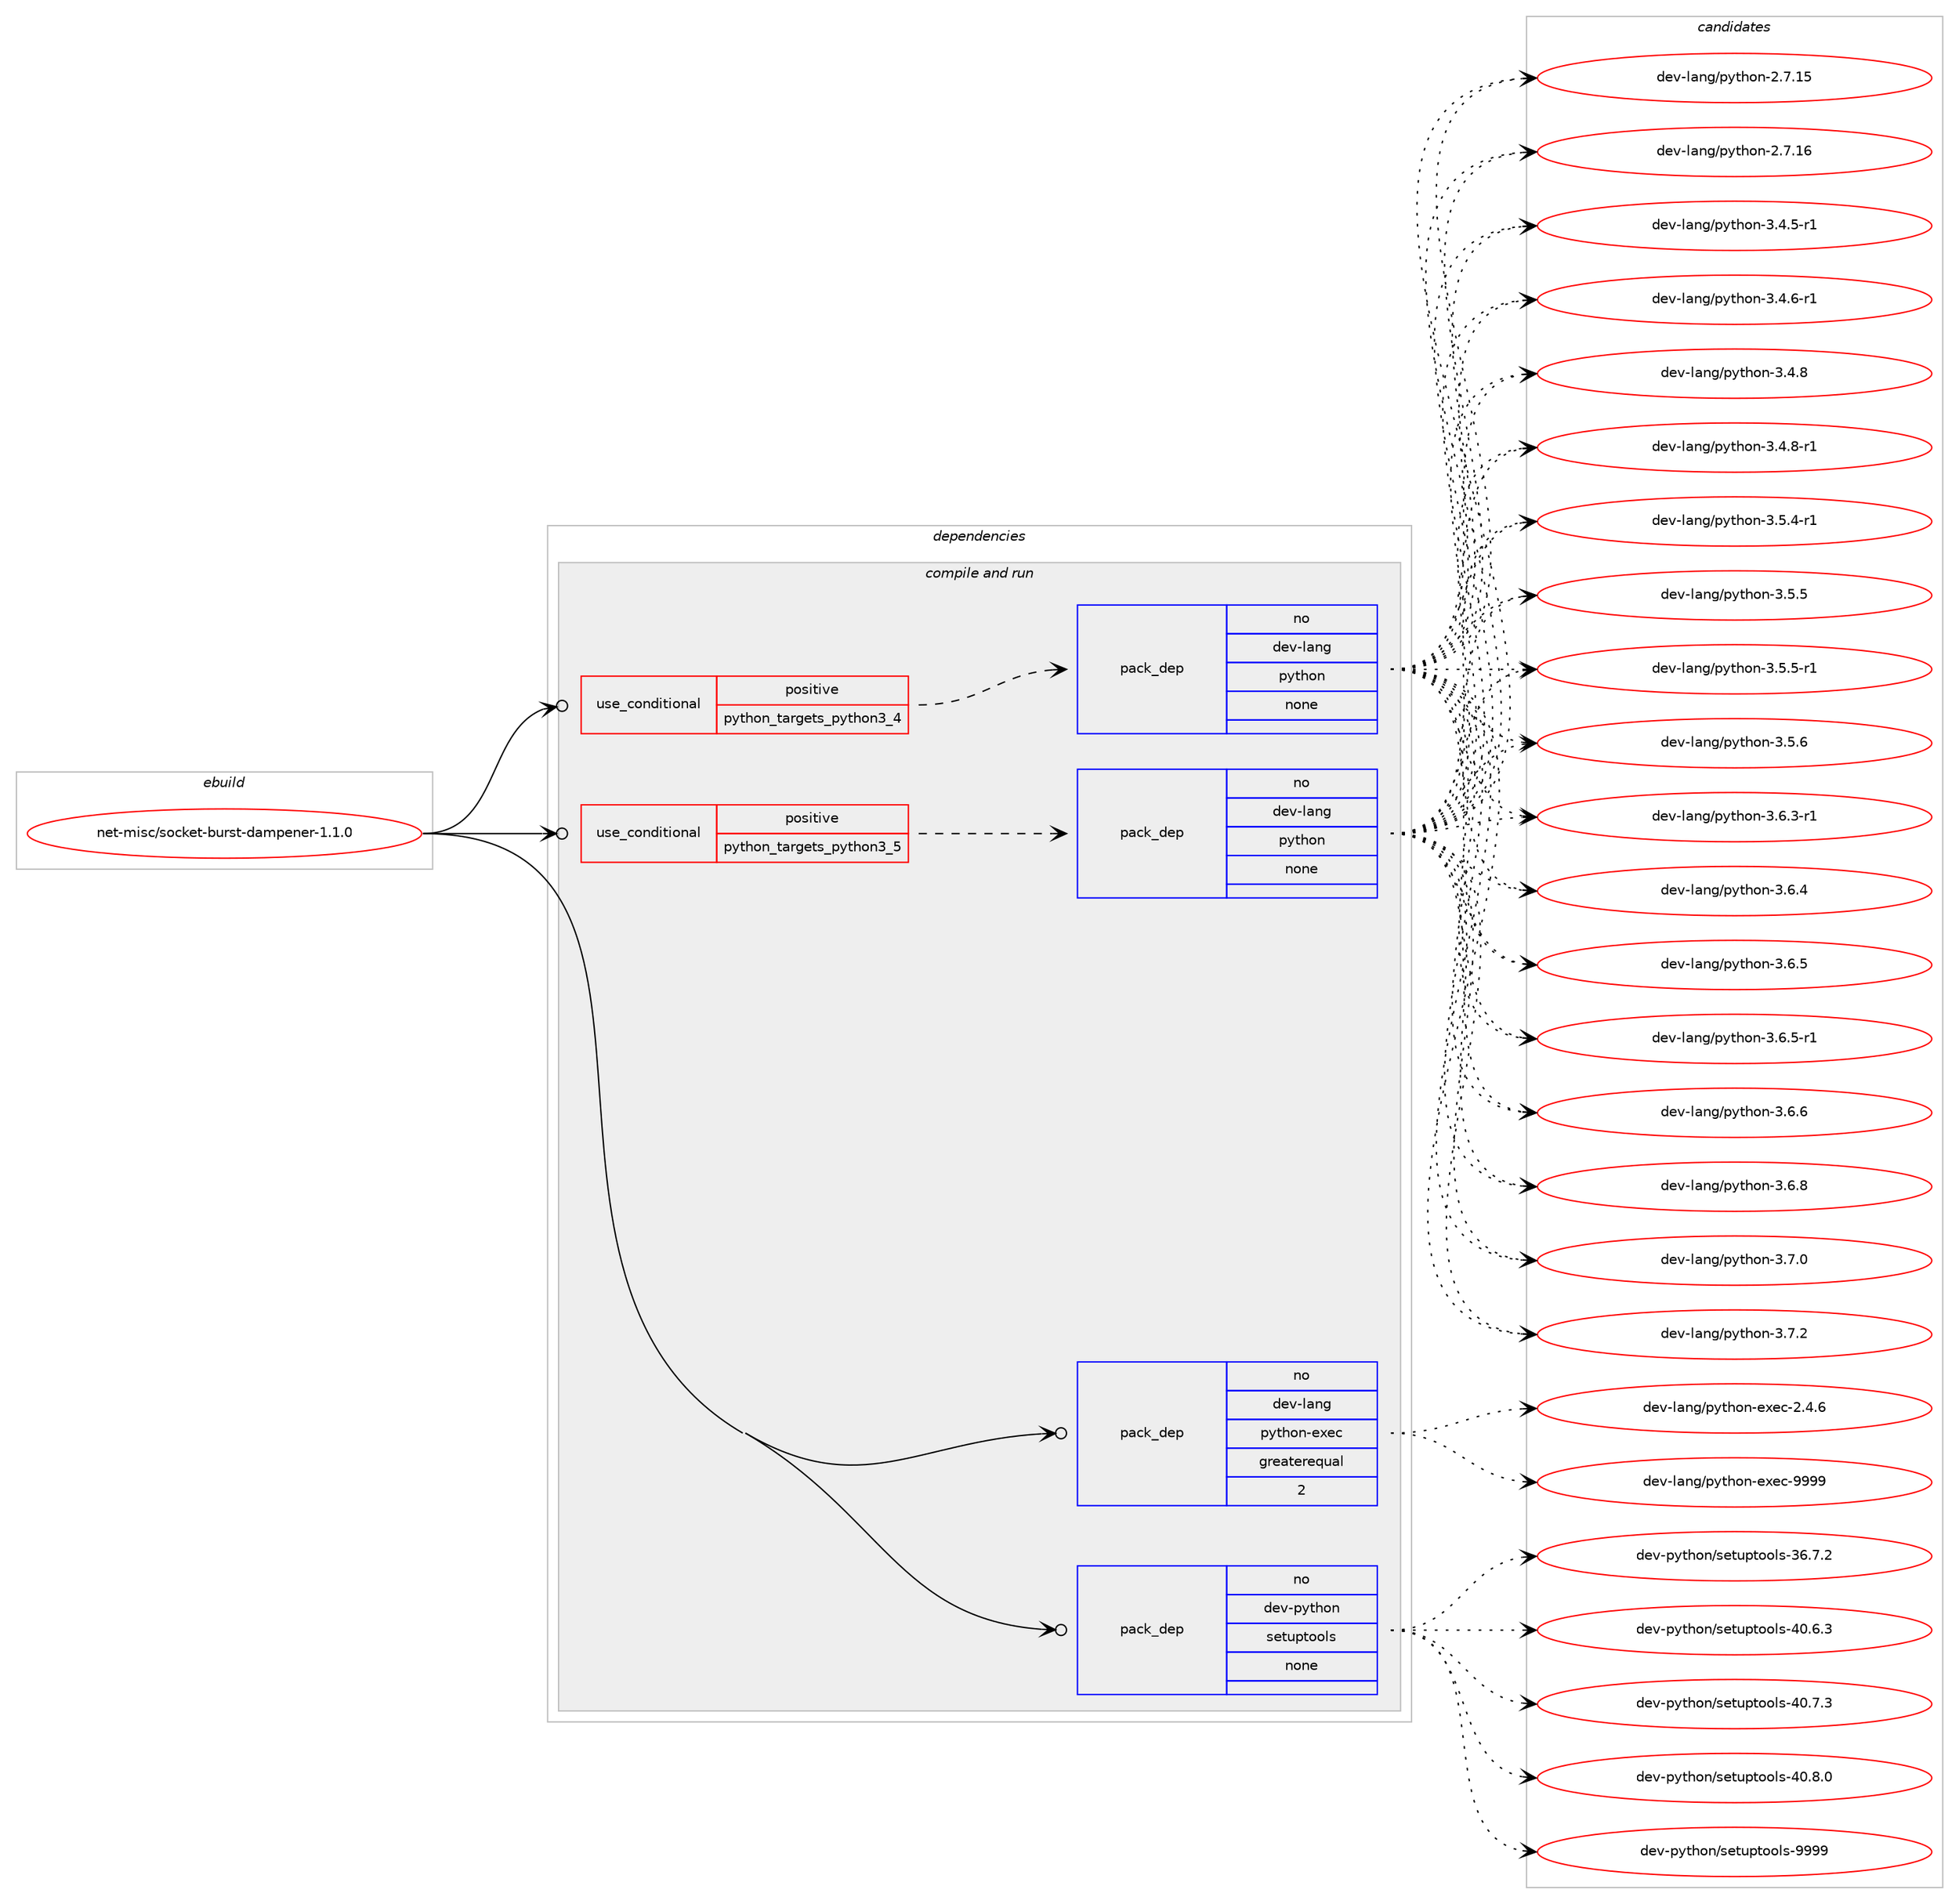 digraph prolog {

# *************
# Graph options
# *************

newrank=true;
concentrate=true;
compound=true;
graph [rankdir=LR,fontname=Helvetica,fontsize=10,ranksep=1.5];#, ranksep=2.5, nodesep=0.2];
edge  [arrowhead=vee];
node  [fontname=Helvetica,fontsize=10];

# **********
# The ebuild
# **********

subgraph cluster_leftcol {
color=gray;
rank=same;
label=<<i>ebuild</i>>;
id [label="net-misc/socket-burst-dampener-1.1.0", color=red, width=4, href="../net-misc/socket-burst-dampener-1.1.0.svg"];
}

# ****************
# The dependencies
# ****************

subgraph cluster_midcol {
color=gray;
label=<<i>dependencies</i>>;
subgraph cluster_compile {
fillcolor="#eeeeee";
style=filled;
label=<<i>compile</i>>;
}
subgraph cluster_compileandrun {
fillcolor="#eeeeee";
style=filled;
label=<<i>compile and run</i>>;
subgraph cond449320 {
dependency1672382 [label=<<TABLE BORDER="0" CELLBORDER="1" CELLSPACING="0" CELLPADDING="4"><TR><TD ROWSPAN="3" CELLPADDING="10">use_conditional</TD></TR><TR><TD>positive</TD></TR><TR><TD>python_targets_python3_4</TD></TR></TABLE>>, shape=none, color=red];
subgraph pack1195775 {
dependency1672383 [label=<<TABLE BORDER="0" CELLBORDER="1" CELLSPACING="0" CELLPADDING="4" WIDTH="220"><TR><TD ROWSPAN="6" CELLPADDING="30">pack_dep</TD></TR><TR><TD WIDTH="110">no</TD></TR><TR><TD>dev-lang</TD></TR><TR><TD>python</TD></TR><TR><TD>none</TD></TR><TR><TD></TD></TR></TABLE>>, shape=none, color=blue];
}
dependency1672382:e -> dependency1672383:w [weight=20,style="dashed",arrowhead="vee"];
}
id:e -> dependency1672382:w [weight=20,style="solid",arrowhead="odotvee"];
subgraph cond449321 {
dependency1672384 [label=<<TABLE BORDER="0" CELLBORDER="1" CELLSPACING="0" CELLPADDING="4"><TR><TD ROWSPAN="3" CELLPADDING="10">use_conditional</TD></TR><TR><TD>positive</TD></TR><TR><TD>python_targets_python3_5</TD></TR></TABLE>>, shape=none, color=red];
subgraph pack1195776 {
dependency1672385 [label=<<TABLE BORDER="0" CELLBORDER="1" CELLSPACING="0" CELLPADDING="4" WIDTH="220"><TR><TD ROWSPAN="6" CELLPADDING="30">pack_dep</TD></TR><TR><TD WIDTH="110">no</TD></TR><TR><TD>dev-lang</TD></TR><TR><TD>python</TD></TR><TR><TD>none</TD></TR><TR><TD></TD></TR></TABLE>>, shape=none, color=blue];
}
dependency1672384:e -> dependency1672385:w [weight=20,style="dashed",arrowhead="vee"];
}
id:e -> dependency1672384:w [weight=20,style="solid",arrowhead="odotvee"];
subgraph pack1195777 {
dependency1672386 [label=<<TABLE BORDER="0" CELLBORDER="1" CELLSPACING="0" CELLPADDING="4" WIDTH="220"><TR><TD ROWSPAN="6" CELLPADDING="30">pack_dep</TD></TR><TR><TD WIDTH="110">no</TD></TR><TR><TD>dev-lang</TD></TR><TR><TD>python-exec</TD></TR><TR><TD>greaterequal</TD></TR><TR><TD>2</TD></TR></TABLE>>, shape=none, color=blue];
}
id:e -> dependency1672386:w [weight=20,style="solid",arrowhead="odotvee"];
subgraph pack1195778 {
dependency1672387 [label=<<TABLE BORDER="0" CELLBORDER="1" CELLSPACING="0" CELLPADDING="4" WIDTH="220"><TR><TD ROWSPAN="6" CELLPADDING="30">pack_dep</TD></TR><TR><TD WIDTH="110">no</TD></TR><TR><TD>dev-python</TD></TR><TR><TD>setuptools</TD></TR><TR><TD>none</TD></TR><TR><TD></TD></TR></TABLE>>, shape=none, color=blue];
}
id:e -> dependency1672387:w [weight=20,style="solid",arrowhead="odotvee"];
}
subgraph cluster_run {
fillcolor="#eeeeee";
style=filled;
label=<<i>run</i>>;
}
}

# **************
# The candidates
# **************

subgraph cluster_choices {
rank=same;
color=gray;
label=<<i>candidates</i>>;

subgraph choice1195775 {
color=black;
nodesep=1;
choice10010111845108971101034711212111610411111045504655464953 [label="dev-lang/python-2.7.15", color=red, width=4,href="../dev-lang/python-2.7.15.svg"];
choice10010111845108971101034711212111610411111045504655464954 [label="dev-lang/python-2.7.16", color=red, width=4,href="../dev-lang/python-2.7.16.svg"];
choice1001011184510897110103471121211161041111104551465246534511449 [label="dev-lang/python-3.4.5-r1", color=red, width=4,href="../dev-lang/python-3.4.5-r1.svg"];
choice1001011184510897110103471121211161041111104551465246544511449 [label="dev-lang/python-3.4.6-r1", color=red, width=4,href="../dev-lang/python-3.4.6-r1.svg"];
choice100101118451089711010347112121116104111110455146524656 [label="dev-lang/python-3.4.8", color=red, width=4,href="../dev-lang/python-3.4.8.svg"];
choice1001011184510897110103471121211161041111104551465246564511449 [label="dev-lang/python-3.4.8-r1", color=red, width=4,href="../dev-lang/python-3.4.8-r1.svg"];
choice1001011184510897110103471121211161041111104551465346524511449 [label="dev-lang/python-3.5.4-r1", color=red, width=4,href="../dev-lang/python-3.5.4-r1.svg"];
choice100101118451089711010347112121116104111110455146534653 [label="dev-lang/python-3.5.5", color=red, width=4,href="../dev-lang/python-3.5.5.svg"];
choice1001011184510897110103471121211161041111104551465346534511449 [label="dev-lang/python-3.5.5-r1", color=red, width=4,href="../dev-lang/python-3.5.5-r1.svg"];
choice100101118451089711010347112121116104111110455146534654 [label="dev-lang/python-3.5.6", color=red, width=4,href="../dev-lang/python-3.5.6.svg"];
choice1001011184510897110103471121211161041111104551465446514511449 [label="dev-lang/python-3.6.3-r1", color=red, width=4,href="../dev-lang/python-3.6.3-r1.svg"];
choice100101118451089711010347112121116104111110455146544652 [label="dev-lang/python-3.6.4", color=red, width=4,href="../dev-lang/python-3.6.4.svg"];
choice100101118451089711010347112121116104111110455146544653 [label="dev-lang/python-3.6.5", color=red, width=4,href="../dev-lang/python-3.6.5.svg"];
choice1001011184510897110103471121211161041111104551465446534511449 [label="dev-lang/python-3.6.5-r1", color=red, width=4,href="../dev-lang/python-3.6.5-r1.svg"];
choice100101118451089711010347112121116104111110455146544654 [label="dev-lang/python-3.6.6", color=red, width=4,href="../dev-lang/python-3.6.6.svg"];
choice100101118451089711010347112121116104111110455146544656 [label="dev-lang/python-3.6.8", color=red, width=4,href="../dev-lang/python-3.6.8.svg"];
choice100101118451089711010347112121116104111110455146554648 [label="dev-lang/python-3.7.0", color=red, width=4,href="../dev-lang/python-3.7.0.svg"];
choice100101118451089711010347112121116104111110455146554650 [label="dev-lang/python-3.7.2", color=red, width=4,href="../dev-lang/python-3.7.2.svg"];
dependency1672383:e -> choice10010111845108971101034711212111610411111045504655464953:w [style=dotted,weight="100"];
dependency1672383:e -> choice10010111845108971101034711212111610411111045504655464954:w [style=dotted,weight="100"];
dependency1672383:e -> choice1001011184510897110103471121211161041111104551465246534511449:w [style=dotted,weight="100"];
dependency1672383:e -> choice1001011184510897110103471121211161041111104551465246544511449:w [style=dotted,weight="100"];
dependency1672383:e -> choice100101118451089711010347112121116104111110455146524656:w [style=dotted,weight="100"];
dependency1672383:e -> choice1001011184510897110103471121211161041111104551465246564511449:w [style=dotted,weight="100"];
dependency1672383:e -> choice1001011184510897110103471121211161041111104551465346524511449:w [style=dotted,weight="100"];
dependency1672383:e -> choice100101118451089711010347112121116104111110455146534653:w [style=dotted,weight="100"];
dependency1672383:e -> choice1001011184510897110103471121211161041111104551465346534511449:w [style=dotted,weight="100"];
dependency1672383:e -> choice100101118451089711010347112121116104111110455146534654:w [style=dotted,weight="100"];
dependency1672383:e -> choice1001011184510897110103471121211161041111104551465446514511449:w [style=dotted,weight="100"];
dependency1672383:e -> choice100101118451089711010347112121116104111110455146544652:w [style=dotted,weight="100"];
dependency1672383:e -> choice100101118451089711010347112121116104111110455146544653:w [style=dotted,weight="100"];
dependency1672383:e -> choice1001011184510897110103471121211161041111104551465446534511449:w [style=dotted,weight="100"];
dependency1672383:e -> choice100101118451089711010347112121116104111110455146544654:w [style=dotted,weight="100"];
dependency1672383:e -> choice100101118451089711010347112121116104111110455146544656:w [style=dotted,weight="100"];
dependency1672383:e -> choice100101118451089711010347112121116104111110455146554648:w [style=dotted,weight="100"];
dependency1672383:e -> choice100101118451089711010347112121116104111110455146554650:w [style=dotted,weight="100"];
}
subgraph choice1195776 {
color=black;
nodesep=1;
choice10010111845108971101034711212111610411111045504655464953 [label="dev-lang/python-2.7.15", color=red, width=4,href="../dev-lang/python-2.7.15.svg"];
choice10010111845108971101034711212111610411111045504655464954 [label="dev-lang/python-2.7.16", color=red, width=4,href="../dev-lang/python-2.7.16.svg"];
choice1001011184510897110103471121211161041111104551465246534511449 [label="dev-lang/python-3.4.5-r1", color=red, width=4,href="../dev-lang/python-3.4.5-r1.svg"];
choice1001011184510897110103471121211161041111104551465246544511449 [label="dev-lang/python-3.4.6-r1", color=red, width=4,href="../dev-lang/python-3.4.6-r1.svg"];
choice100101118451089711010347112121116104111110455146524656 [label="dev-lang/python-3.4.8", color=red, width=4,href="../dev-lang/python-3.4.8.svg"];
choice1001011184510897110103471121211161041111104551465246564511449 [label="dev-lang/python-3.4.8-r1", color=red, width=4,href="../dev-lang/python-3.4.8-r1.svg"];
choice1001011184510897110103471121211161041111104551465346524511449 [label="dev-lang/python-3.5.4-r1", color=red, width=4,href="../dev-lang/python-3.5.4-r1.svg"];
choice100101118451089711010347112121116104111110455146534653 [label="dev-lang/python-3.5.5", color=red, width=4,href="../dev-lang/python-3.5.5.svg"];
choice1001011184510897110103471121211161041111104551465346534511449 [label="dev-lang/python-3.5.5-r1", color=red, width=4,href="../dev-lang/python-3.5.5-r1.svg"];
choice100101118451089711010347112121116104111110455146534654 [label="dev-lang/python-3.5.6", color=red, width=4,href="../dev-lang/python-3.5.6.svg"];
choice1001011184510897110103471121211161041111104551465446514511449 [label="dev-lang/python-3.6.3-r1", color=red, width=4,href="../dev-lang/python-3.6.3-r1.svg"];
choice100101118451089711010347112121116104111110455146544652 [label="dev-lang/python-3.6.4", color=red, width=4,href="../dev-lang/python-3.6.4.svg"];
choice100101118451089711010347112121116104111110455146544653 [label="dev-lang/python-3.6.5", color=red, width=4,href="../dev-lang/python-3.6.5.svg"];
choice1001011184510897110103471121211161041111104551465446534511449 [label="dev-lang/python-3.6.5-r1", color=red, width=4,href="../dev-lang/python-3.6.5-r1.svg"];
choice100101118451089711010347112121116104111110455146544654 [label="dev-lang/python-3.6.6", color=red, width=4,href="../dev-lang/python-3.6.6.svg"];
choice100101118451089711010347112121116104111110455146544656 [label="dev-lang/python-3.6.8", color=red, width=4,href="../dev-lang/python-3.6.8.svg"];
choice100101118451089711010347112121116104111110455146554648 [label="dev-lang/python-3.7.0", color=red, width=4,href="../dev-lang/python-3.7.0.svg"];
choice100101118451089711010347112121116104111110455146554650 [label="dev-lang/python-3.7.2", color=red, width=4,href="../dev-lang/python-3.7.2.svg"];
dependency1672385:e -> choice10010111845108971101034711212111610411111045504655464953:w [style=dotted,weight="100"];
dependency1672385:e -> choice10010111845108971101034711212111610411111045504655464954:w [style=dotted,weight="100"];
dependency1672385:e -> choice1001011184510897110103471121211161041111104551465246534511449:w [style=dotted,weight="100"];
dependency1672385:e -> choice1001011184510897110103471121211161041111104551465246544511449:w [style=dotted,weight="100"];
dependency1672385:e -> choice100101118451089711010347112121116104111110455146524656:w [style=dotted,weight="100"];
dependency1672385:e -> choice1001011184510897110103471121211161041111104551465246564511449:w [style=dotted,weight="100"];
dependency1672385:e -> choice1001011184510897110103471121211161041111104551465346524511449:w [style=dotted,weight="100"];
dependency1672385:e -> choice100101118451089711010347112121116104111110455146534653:w [style=dotted,weight="100"];
dependency1672385:e -> choice1001011184510897110103471121211161041111104551465346534511449:w [style=dotted,weight="100"];
dependency1672385:e -> choice100101118451089711010347112121116104111110455146534654:w [style=dotted,weight="100"];
dependency1672385:e -> choice1001011184510897110103471121211161041111104551465446514511449:w [style=dotted,weight="100"];
dependency1672385:e -> choice100101118451089711010347112121116104111110455146544652:w [style=dotted,weight="100"];
dependency1672385:e -> choice100101118451089711010347112121116104111110455146544653:w [style=dotted,weight="100"];
dependency1672385:e -> choice1001011184510897110103471121211161041111104551465446534511449:w [style=dotted,weight="100"];
dependency1672385:e -> choice100101118451089711010347112121116104111110455146544654:w [style=dotted,weight="100"];
dependency1672385:e -> choice100101118451089711010347112121116104111110455146544656:w [style=dotted,weight="100"];
dependency1672385:e -> choice100101118451089711010347112121116104111110455146554648:w [style=dotted,weight="100"];
dependency1672385:e -> choice100101118451089711010347112121116104111110455146554650:w [style=dotted,weight="100"];
}
subgraph choice1195777 {
color=black;
nodesep=1;
choice1001011184510897110103471121211161041111104510112010199455046524654 [label="dev-lang/python-exec-2.4.6", color=red, width=4,href="../dev-lang/python-exec-2.4.6.svg"];
choice10010111845108971101034711212111610411111045101120101994557575757 [label="dev-lang/python-exec-9999", color=red, width=4,href="../dev-lang/python-exec-9999.svg"];
dependency1672386:e -> choice1001011184510897110103471121211161041111104510112010199455046524654:w [style=dotted,weight="100"];
dependency1672386:e -> choice10010111845108971101034711212111610411111045101120101994557575757:w [style=dotted,weight="100"];
}
subgraph choice1195778 {
color=black;
nodesep=1;
choice100101118451121211161041111104711510111611711211611111110811545515446554650 [label="dev-python/setuptools-36.7.2", color=red, width=4,href="../dev-python/setuptools-36.7.2.svg"];
choice100101118451121211161041111104711510111611711211611111110811545524846544651 [label="dev-python/setuptools-40.6.3", color=red, width=4,href="../dev-python/setuptools-40.6.3.svg"];
choice100101118451121211161041111104711510111611711211611111110811545524846554651 [label="dev-python/setuptools-40.7.3", color=red, width=4,href="../dev-python/setuptools-40.7.3.svg"];
choice100101118451121211161041111104711510111611711211611111110811545524846564648 [label="dev-python/setuptools-40.8.0", color=red, width=4,href="../dev-python/setuptools-40.8.0.svg"];
choice10010111845112121116104111110471151011161171121161111111081154557575757 [label="dev-python/setuptools-9999", color=red, width=4,href="../dev-python/setuptools-9999.svg"];
dependency1672387:e -> choice100101118451121211161041111104711510111611711211611111110811545515446554650:w [style=dotted,weight="100"];
dependency1672387:e -> choice100101118451121211161041111104711510111611711211611111110811545524846544651:w [style=dotted,weight="100"];
dependency1672387:e -> choice100101118451121211161041111104711510111611711211611111110811545524846554651:w [style=dotted,weight="100"];
dependency1672387:e -> choice100101118451121211161041111104711510111611711211611111110811545524846564648:w [style=dotted,weight="100"];
dependency1672387:e -> choice10010111845112121116104111110471151011161171121161111111081154557575757:w [style=dotted,weight="100"];
}
}

}
